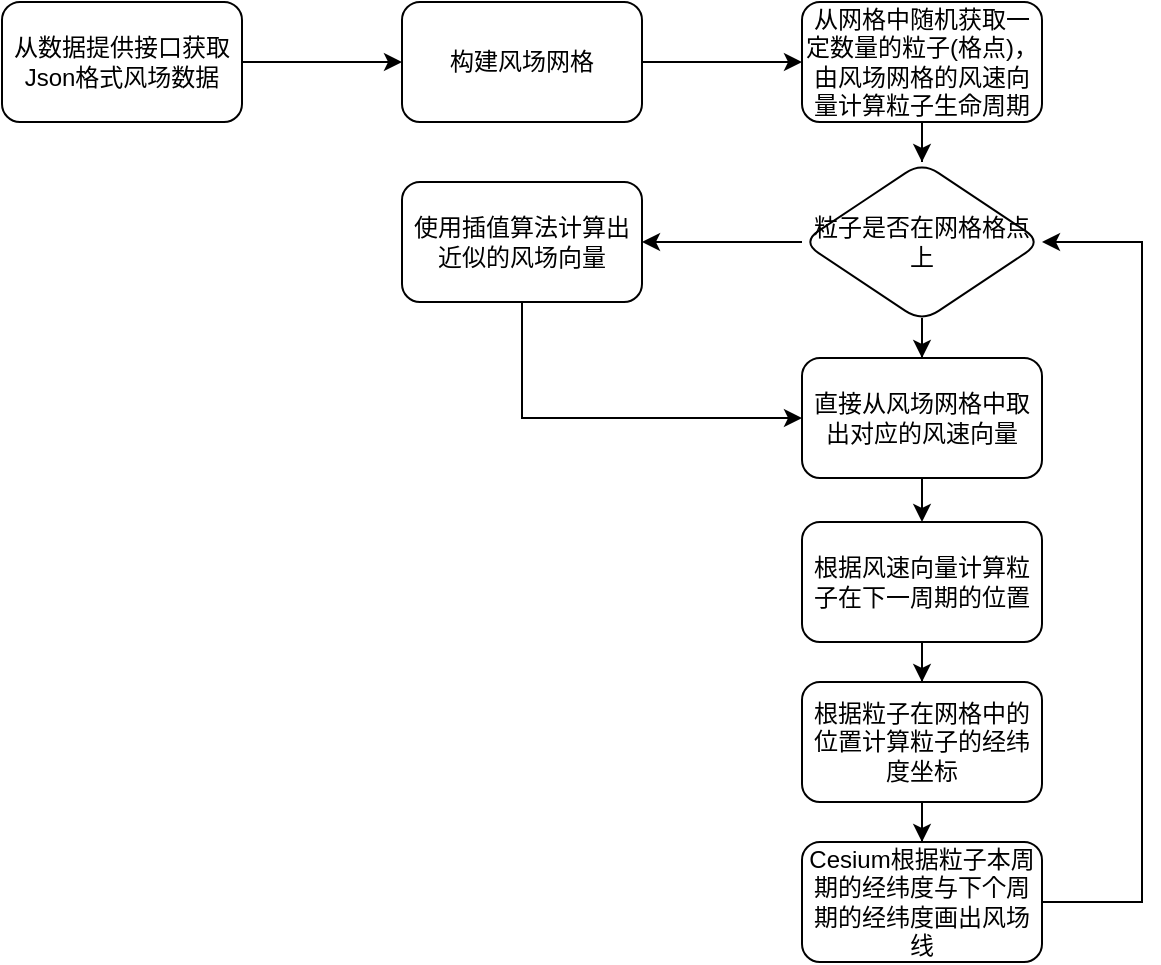 <mxfile version="13.6.5" type="github">
  <diagram id="HQnREK34H-d9so5Twpd-" name="第 1 页">
    <mxGraphModel dx="614" dy="565" grid="0" gridSize="10" guides="1" tooltips="1" connect="1" arrows="1" fold="1" page="1" pageScale="1" pageWidth="827" pageHeight="1169" math="0" shadow="0">
      <root>
        <mxCell id="0" />
        <mxCell id="1" parent="0" />
        <mxCell id="t6z-Ru4cVA2ObkCtdwVK-3" value="" style="edgeStyle=orthogonalEdgeStyle;rounded=0;orthogonalLoop=1;jettySize=auto;html=1;" parent="1" source="t6z-Ru4cVA2ObkCtdwVK-1" target="t6z-Ru4cVA2ObkCtdwVK-2" edge="1">
          <mxGeometry relative="1" as="geometry" />
        </mxCell>
        <mxCell id="t6z-Ru4cVA2ObkCtdwVK-1" value="从数据提供接口获取Json格式风场数据" style="rounded=1;whiteSpace=wrap;html=1;" parent="1" vertex="1">
          <mxGeometry x="170" y="150" width="120" height="60" as="geometry" />
        </mxCell>
        <mxCell id="t6z-Ru4cVA2ObkCtdwVK-5" value="" style="edgeStyle=orthogonalEdgeStyle;rounded=0;orthogonalLoop=1;jettySize=auto;html=1;" parent="1" source="t6z-Ru4cVA2ObkCtdwVK-2" target="t6z-Ru4cVA2ObkCtdwVK-4" edge="1">
          <mxGeometry relative="1" as="geometry" />
        </mxCell>
        <mxCell id="t6z-Ru4cVA2ObkCtdwVK-2" value="构建风场网格" style="whiteSpace=wrap;html=1;rounded=1;" parent="1" vertex="1">
          <mxGeometry x="370" y="150" width="120" height="60" as="geometry" />
        </mxCell>
        <mxCell id="t6z-Ru4cVA2ObkCtdwVK-7" value="" style="edgeStyle=orthogonalEdgeStyle;rounded=0;orthogonalLoop=1;jettySize=auto;html=1;" parent="1" source="t6z-Ru4cVA2ObkCtdwVK-4" target="t6z-Ru4cVA2ObkCtdwVK-6" edge="1">
          <mxGeometry relative="1" as="geometry" />
        </mxCell>
        <mxCell id="t6z-Ru4cVA2ObkCtdwVK-4" value="从网格中随机获取一定数量的粒子(格点)，由风场网格的风速向量计算粒子生命周期" style="whiteSpace=wrap;html=1;rounded=1;" parent="1" vertex="1">
          <mxGeometry x="570" y="150" width="120" height="60" as="geometry" />
        </mxCell>
        <mxCell id="t6z-Ru4cVA2ObkCtdwVK-9" value="" style="edgeStyle=orthogonalEdgeStyle;rounded=0;orthogonalLoop=1;jettySize=auto;html=1;" parent="1" source="t6z-Ru4cVA2ObkCtdwVK-6" target="t6z-Ru4cVA2ObkCtdwVK-8" edge="1">
          <mxGeometry relative="1" as="geometry" />
        </mxCell>
        <mxCell id="t6z-Ru4cVA2ObkCtdwVK-18" value="" style="edgeStyle=orthogonalEdgeStyle;rounded=0;orthogonalLoop=1;jettySize=auto;html=1;" parent="1" source="t6z-Ru4cVA2ObkCtdwVK-6" target="t6z-Ru4cVA2ObkCtdwVK-17" edge="1">
          <mxGeometry relative="1" as="geometry" />
        </mxCell>
        <mxCell id="t6z-Ru4cVA2ObkCtdwVK-6" value="粒子是否在网格格点上" style="rhombus;whiteSpace=wrap;html=1;rounded=1;" parent="1" vertex="1">
          <mxGeometry x="570" y="230" width="120" height="80" as="geometry" />
        </mxCell>
        <mxCell id="t6z-Ru4cVA2ObkCtdwVK-12" value="" style="edgeStyle=orthogonalEdgeStyle;rounded=0;orthogonalLoop=1;jettySize=auto;html=1;" parent="1" source="t6z-Ru4cVA2ObkCtdwVK-8" target="t6z-Ru4cVA2ObkCtdwVK-11" edge="1">
          <mxGeometry relative="1" as="geometry" />
        </mxCell>
        <mxCell id="t6z-Ru4cVA2ObkCtdwVK-8" value="直接从风场网格中取出对应的风速向量" style="whiteSpace=wrap;html=1;rounded=1;" parent="1" vertex="1">
          <mxGeometry x="570" y="328" width="120" height="60" as="geometry" />
        </mxCell>
        <mxCell id="t6z-Ru4cVA2ObkCtdwVK-14" value="" style="edgeStyle=orthogonalEdgeStyle;rounded=0;orthogonalLoop=1;jettySize=auto;html=1;" parent="1" source="t6z-Ru4cVA2ObkCtdwVK-11" target="t6z-Ru4cVA2ObkCtdwVK-13" edge="1">
          <mxGeometry relative="1" as="geometry" />
        </mxCell>
        <mxCell id="t6z-Ru4cVA2ObkCtdwVK-11" value="根据风速向量计算粒子在下一周期的位置" style="whiteSpace=wrap;html=1;rounded=1;" parent="1" vertex="1">
          <mxGeometry x="570" y="410" width="120" height="60" as="geometry" />
        </mxCell>
        <mxCell id="t6z-Ru4cVA2ObkCtdwVK-16" value="" style="edgeStyle=orthogonalEdgeStyle;rounded=0;orthogonalLoop=1;jettySize=auto;html=1;" parent="1" source="t6z-Ru4cVA2ObkCtdwVK-13" target="t6z-Ru4cVA2ObkCtdwVK-15" edge="1">
          <mxGeometry relative="1" as="geometry" />
        </mxCell>
        <mxCell id="t6z-Ru4cVA2ObkCtdwVK-13" value="&lt;div&gt;根据粒子在网格中的位置计算粒子的经纬度坐标&lt;/div&gt;" style="whiteSpace=wrap;html=1;rounded=1;" parent="1" vertex="1">
          <mxGeometry x="570" y="490" width="120" height="60" as="geometry" />
        </mxCell>
        <mxCell id="t6z-Ru4cVA2ObkCtdwVK-21" style="edgeStyle=orthogonalEdgeStyle;rounded=0;orthogonalLoop=1;jettySize=auto;html=1;entryX=1;entryY=0.5;entryDx=0;entryDy=0;" parent="1" source="t6z-Ru4cVA2ObkCtdwVK-15" target="t6z-Ru4cVA2ObkCtdwVK-6" edge="1">
          <mxGeometry relative="1" as="geometry">
            <Array as="points">
              <mxPoint x="740" y="600" />
              <mxPoint x="740" y="270" />
            </Array>
          </mxGeometry>
        </mxCell>
        <mxCell id="t6z-Ru4cVA2ObkCtdwVK-15" value="Cesium根据粒子本周期的经纬度与下个周期的经纬度画出风场线" style="whiteSpace=wrap;html=1;rounded=1;" parent="1" vertex="1">
          <mxGeometry x="570" y="570" width="120" height="60" as="geometry" />
        </mxCell>
        <mxCell id="t6z-Ru4cVA2ObkCtdwVK-19" style="edgeStyle=orthogonalEdgeStyle;rounded=0;orthogonalLoop=1;jettySize=auto;html=1;entryX=0;entryY=0.5;entryDx=0;entryDy=0;" parent="1" source="t6z-Ru4cVA2ObkCtdwVK-17" target="t6z-Ru4cVA2ObkCtdwVK-8" edge="1">
          <mxGeometry relative="1" as="geometry">
            <Array as="points">
              <mxPoint x="430" y="358" />
            </Array>
          </mxGeometry>
        </mxCell>
        <mxCell id="t6z-Ru4cVA2ObkCtdwVK-17" value="使用插值算法计算出近似的风场向量" style="whiteSpace=wrap;html=1;rounded=1;" parent="1" vertex="1">
          <mxGeometry x="370" y="240" width="120" height="60" as="geometry" />
        </mxCell>
      </root>
    </mxGraphModel>
  </diagram>
</mxfile>
